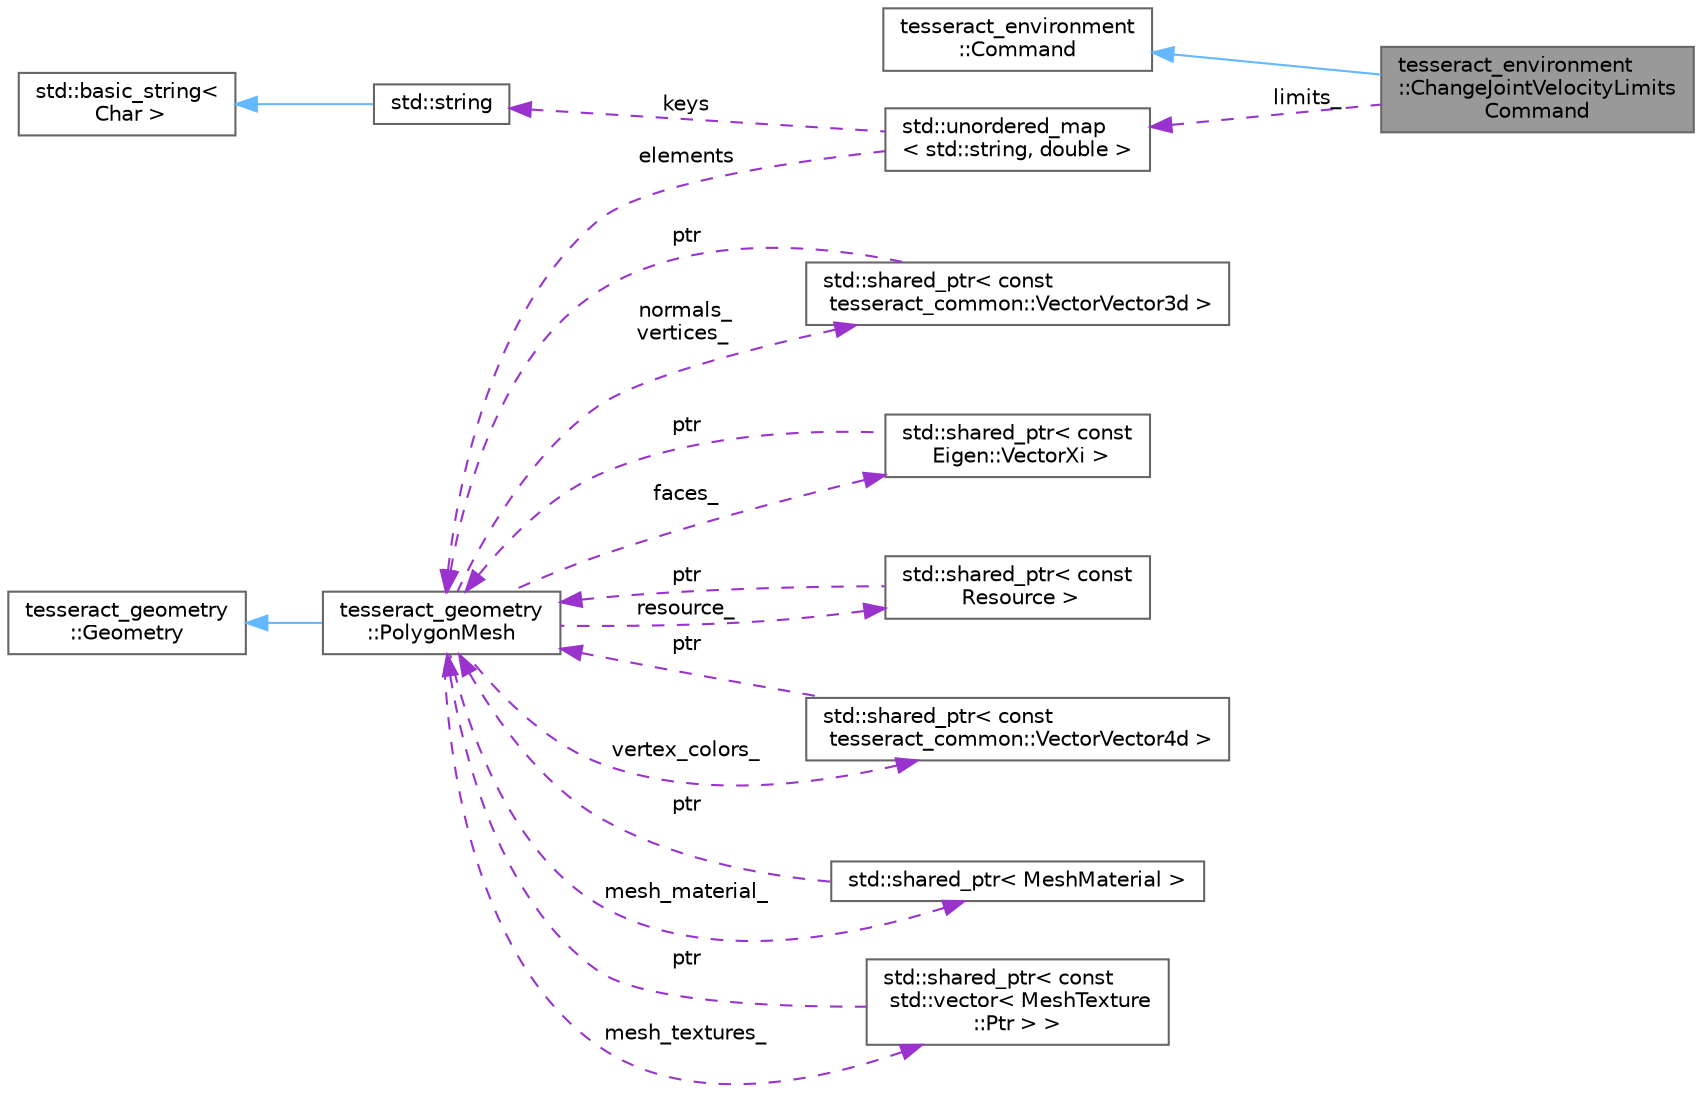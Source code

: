 digraph "tesseract_environment::ChangeJointVelocityLimitsCommand"
{
 // LATEX_PDF_SIZE
  bgcolor="transparent";
  edge [fontname=Helvetica,fontsize=10,labelfontname=Helvetica,labelfontsize=10];
  node [fontname=Helvetica,fontsize=10,shape=box,height=0.2,width=0.4];
  rankdir="LR";
  Node1 [label="tesseract_environment\l::ChangeJointVelocityLimits\lCommand",height=0.2,width=0.4,color="gray40", fillcolor="grey60", style="filled", fontcolor="black",tooltip=" "];
  Node2 -> Node1 [dir="back",color="steelblue1",style="solid"];
  Node2 [label="tesseract_environment\l::Command",height=0.2,width=0.4,color="gray40", fillcolor="white", style="filled",URL="$d0/d1c/classtesseract__environment_1_1Command.html",tooltip=" "];
  Node3 -> Node1 [dir="back",color="darkorchid3",style="dashed",label=" limits_" ];
  Node3 [label="std::unordered_map\l\< std::string, double \>",height=0.2,width=0.4,color="gray40", fillcolor="white", style="filled",tooltip=" "];
  Node4 -> Node3 [dir="back",color="darkorchid3",style="dashed",label=" keys" ];
  Node4 [label="std::string",height=0.2,width=0.4,color="gray40", fillcolor="white", style="filled",tooltip=" "];
  Node5 -> Node4 [dir="back",color="steelblue1",style="solid"];
  Node5 [label="std::basic_string\<\l Char \>",height=0.2,width=0.4,color="gray40", fillcolor="white", style="filled",tooltip=" "];
  Node6 -> Node3 [dir="back",color="darkorchid3",style="dashed",label=" elements" ];
  Node6 [label="tesseract_geometry\l::PolygonMesh",height=0.2,width=0.4,color="gray40", fillcolor="white", style="filled",URL="$d8/dc9/classtesseract__geometry_1_1PolygonMesh.html",tooltip=" "];
  Node7 -> Node6 [dir="back",color="steelblue1",style="solid"];
  Node7 [label="tesseract_geometry\l::Geometry",height=0.2,width=0.4,color="gray40", fillcolor="white", style="filled",URL="$df/d1a/classtesseract__geometry_1_1Geometry.html",tooltip=" "];
  Node8 -> Node6 [dir="back",color="darkorchid3",style="dashed",label=" normals_\nvertices_" ];
  Node8 [label="std::shared_ptr\< const\l tesseract_common::VectorVector3d \>",height=0.2,width=0.4,color="gray40", fillcolor="white", style="filled",tooltip=" "];
  Node6 -> Node8 [dir="back",color="darkorchid3",style="dashed",label=" ptr" ];
  Node9 -> Node6 [dir="back",color="darkorchid3",style="dashed",label=" faces_" ];
  Node9 [label="std::shared_ptr\< const\l Eigen::VectorXi \>",height=0.2,width=0.4,color="gray40", fillcolor="white", style="filled",tooltip=" "];
  Node6 -> Node9 [dir="back",color="darkorchid3",style="dashed",label=" ptr" ];
  Node10 -> Node6 [dir="back",color="darkorchid3",style="dashed",label=" resource_" ];
  Node10 [label="std::shared_ptr\< const\l Resource \>",height=0.2,width=0.4,color="gray40", fillcolor="white", style="filled",tooltip=" "];
  Node6 -> Node10 [dir="back",color="darkorchid3",style="dashed",label=" ptr" ];
  Node11 -> Node6 [dir="back",color="darkorchid3",style="dashed",label=" vertex_colors_" ];
  Node11 [label="std::shared_ptr\< const\l tesseract_common::VectorVector4d \>",height=0.2,width=0.4,color="gray40", fillcolor="white", style="filled",tooltip=" "];
  Node6 -> Node11 [dir="back",color="darkorchid3",style="dashed",label=" ptr" ];
  Node12 -> Node6 [dir="back",color="darkorchid3",style="dashed",label=" mesh_material_" ];
  Node12 [label="std::shared_ptr\< MeshMaterial \>",height=0.2,width=0.4,color="gray40", fillcolor="white", style="filled",tooltip=" "];
  Node6 -> Node12 [dir="back",color="darkorchid3",style="dashed",label=" ptr" ];
  Node13 -> Node6 [dir="back",color="darkorchid3",style="dashed",label=" mesh_textures_" ];
  Node13 [label="std::shared_ptr\< const\l std::vector\< MeshTexture\l::Ptr \> \>",height=0.2,width=0.4,color="gray40", fillcolor="white", style="filled",tooltip=" "];
  Node6 -> Node13 [dir="back",color="darkorchid3",style="dashed",label=" ptr" ];
}
